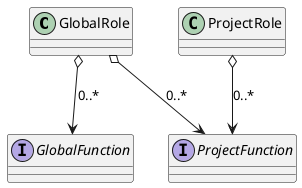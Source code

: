 @startuml
class GlobalRole
class ProjectRole

interface GlobalFunction
interface ProjectFunction

GlobalRole o--> GlobalFunction: "0..*"
GlobalRole o--> ProjectFunction: "0..*"

ProjectRole o--> ProjectFunction: "0..*"
@enduml

